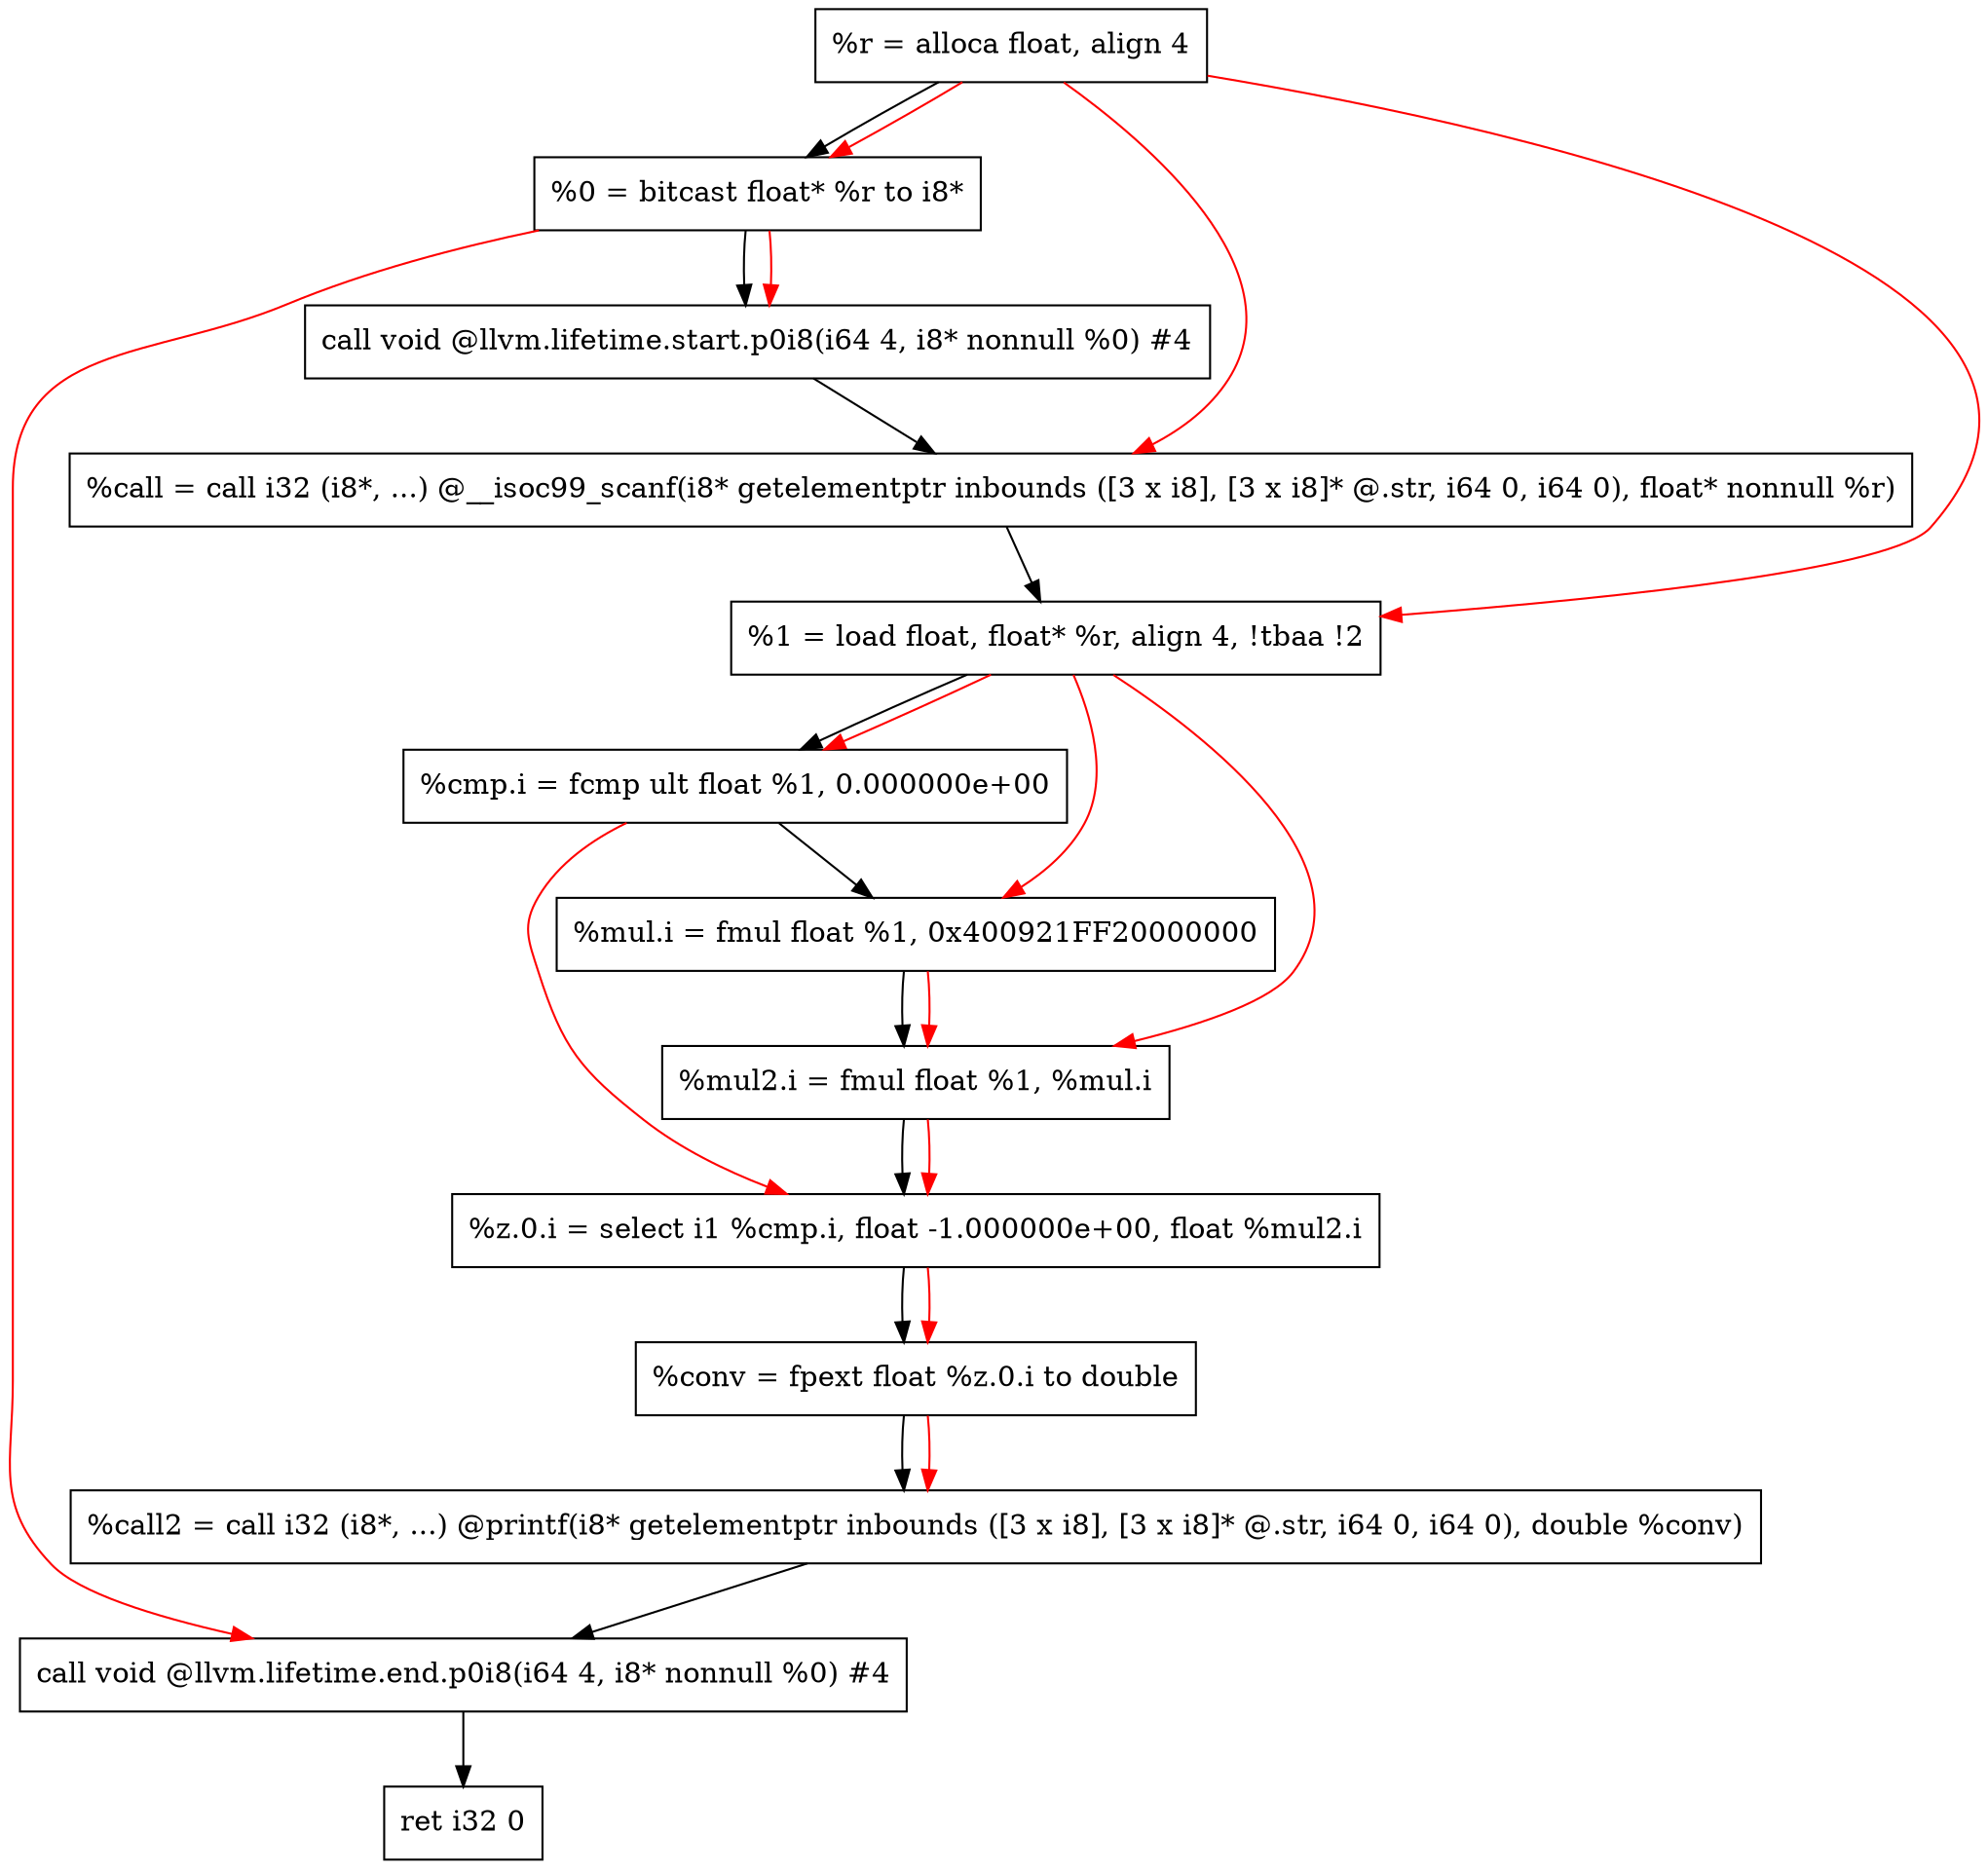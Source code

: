 digraph "CDFG for'main' function" {
	Node0x5618ef4f1888[shape=record, label="  %r = alloca float, align 4"];
	Node0x5618ef4f1f18[shape=record, label="  %0 = bitcast float* %r to i8*"];
	Node0x5618ef4f2158[shape=record, label="  call void @llvm.lifetime.start.p0i8(i64 4, i8* nonnull %0) #4"];
	Node0x5618ef4f2568[shape=record, label="  %call = call i32 (i8*, ...) @__isoc99_scanf(i8* getelementptr inbounds ([3 x i8], [3 x i8]* @.str, i64 0, i64 0), float* nonnull %r)"];
	Node0x5618ef4f2628[shape=record, label="  %1 = load float, float* %r, align 4, !tbaa !2"];
	Node0x5618ef4f3550[shape=record, label="  %cmp.i = fcmp ult float %1, 0.000000e+00"];
	Node0x5618ef4f35c0[shape=record, label="  %mul.i = fmul float %1, 0x400921FF20000000"];
	Node0x5618ef4f3650[shape=record, label="  %mul2.i = fmul float %1, %mul.i"];
	Node0x5618ef4f3718[shape=record, label="  %z.0.i = select i1 %cmp.i, float -1.000000e+00, float %mul2.i"];
	Node0x5618ef4f3778[shape=record, label="  %conv = fpext float %z.0.i to double"];
	Node0x5618ef4f3968[shape=record, label="  %call2 = call i32 (i8*, ...) @printf(i8* getelementptr inbounds ([3 x i8], [3 x i8]* @.str, i64 0, i64 0), double %conv)"];
	Node0x5618ef4f3b38[shape=record, label="  call void @llvm.lifetime.end.p0i8(i64 4, i8* nonnull %0) #4"];
	Node0x5618ef4f3bf8[shape=record, label="  ret i32 0"];
	Node0x5618ef4f1888 -> Node0x5618ef4f1f18
	Node0x5618ef4f1f18 -> Node0x5618ef4f2158
	Node0x5618ef4f2158 -> Node0x5618ef4f2568
	Node0x5618ef4f2568 -> Node0x5618ef4f2628
	Node0x5618ef4f2628 -> Node0x5618ef4f3550
	Node0x5618ef4f3550 -> Node0x5618ef4f35c0
	Node0x5618ef4f35c0 -> Node0x5618ef4f3650
	Node0x5618ef4f3650 -> Node0x5618ef4f3718
	Node0x5618ef4f3718 -> Node0x5618ef4f3778
	Node0x5618ef4f3778 -> Node0x5618ef4f3968
	Node0x5618ef4f3968 -> Node0x5618ef4f3b38
	Node0x5618ef4f3b38 -> Node0x5618ef4f3bf8
edge [color=red]
	Node0x5618ef4f1888 -> Node0x5618ef4f1f18
	Node0x5618ef4f1f18 -> Node0x5618ef4f2158
	Node0x5618ef4f1888 -> Node0x5618ef4f2568
	Node0x5618ef4f1888 -> Node0x5618ef4f2628
	Node0x5618ef4f2628 -> Node0x5618ef4f3550
	Node0x5618ef4f2628 -> Node0x5618ef4f35c0
	Node0x5618ef4f2628 -> Node0x5618ef4f3650
	Node0x5618ef4f35c0 -> Node0x5618ef4f3650
	Node0x5618ef4f3550 -> Node0x5618ef4f3718
	Node0x5618ef4f3650 -> Node0x5618ef4f3718
	Node0x5618ef4f3718 -> Node0x5618ef4f3778
	Node0x5618ef4f3778 -> Node0x5618ef4f3968
	Node0x5618ef4f1f18 -> Node0x5618ef4f3b38
}
